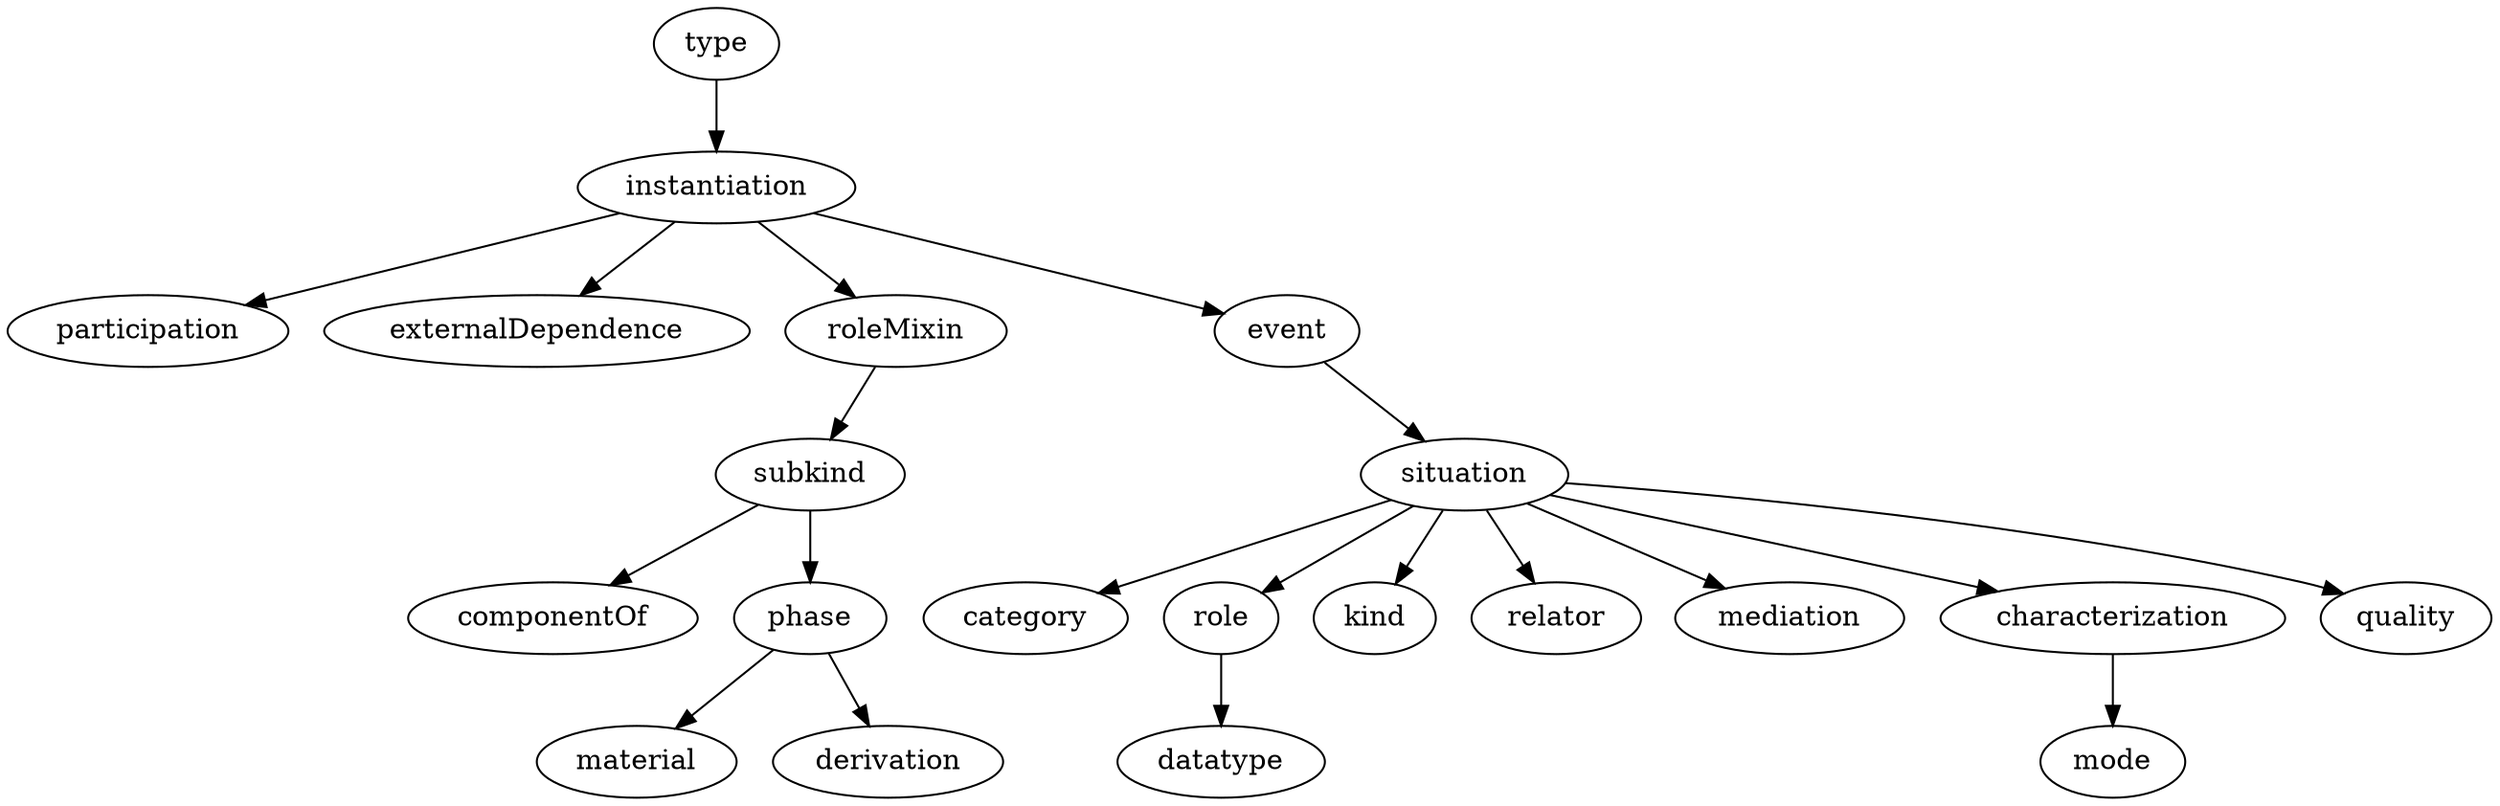 strict digraph  {
type;
instantiation;
participation;
externalDependence;
roleMixin;
event;
situation;
category;
role;
kind;
relator;
mediation;
characterization;
quality;
mode;
subkind;
componentOf;
phase;
datatype;
material;
derivation;
type -> instantiation;
instantiation -> participation;
instantiation -> externalDependence;
instantiation -> roleMixin;
instantiation -> event;
roleMixin -> subkind;
event -> situation;
situation -> category;
situation -> role;
situation -> kind;
situation -> relator;
situation -> mediation;
situation -> characterization;
situation -> quality;
role -> datatype;
characterization -> mode;
subkind -> componentOf;
subkind -> phase;
phase -> material;
phase -> derivation;
}
